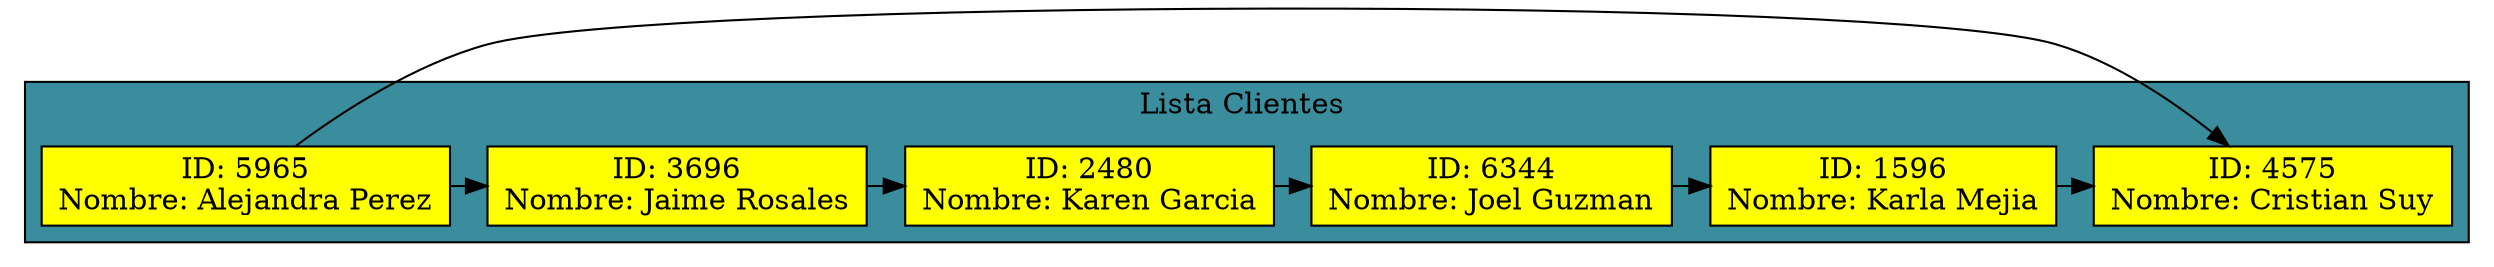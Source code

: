 digraph L{
node [shape=box fillcolor="#FFEDBB" style = filled]
subgraph cluster_p{
label="Lista Clientes "
bgcolor = "#398D9C"
Columna1[label = "ID: 4575
Nombre: Cristian Suy", fillcolor=yellow];
Columna2[label = "ID: 1596
Nombre: Karla Mejia", fillcolor=yellow];
Columna3[label = "ID: 6344
Nombre: Joel Guzman", fillcolor=yellow];
Columna4[label = "ID: 2480
Nombre: Karen Garcia", fillcolor=yellow];
Columna5[label = "ID: 3696
Nombre: Jaime Rosales", fillcolor=yellow];
Columna6[label = "ID: 5965
Nombre: Alejandra Perez", fillcolor=yellow];
{rank = same;
Columna1;
Columna2;
Columna3;
Columna4;
Columna5;
Columna6}
Columna6-> Columna5;
Columna5-> Columna4;
Columna4-> Columna3;
Columna3-> Columna2;
Columna2-> Columna1;
Columna6-> Columna1;
}
}
